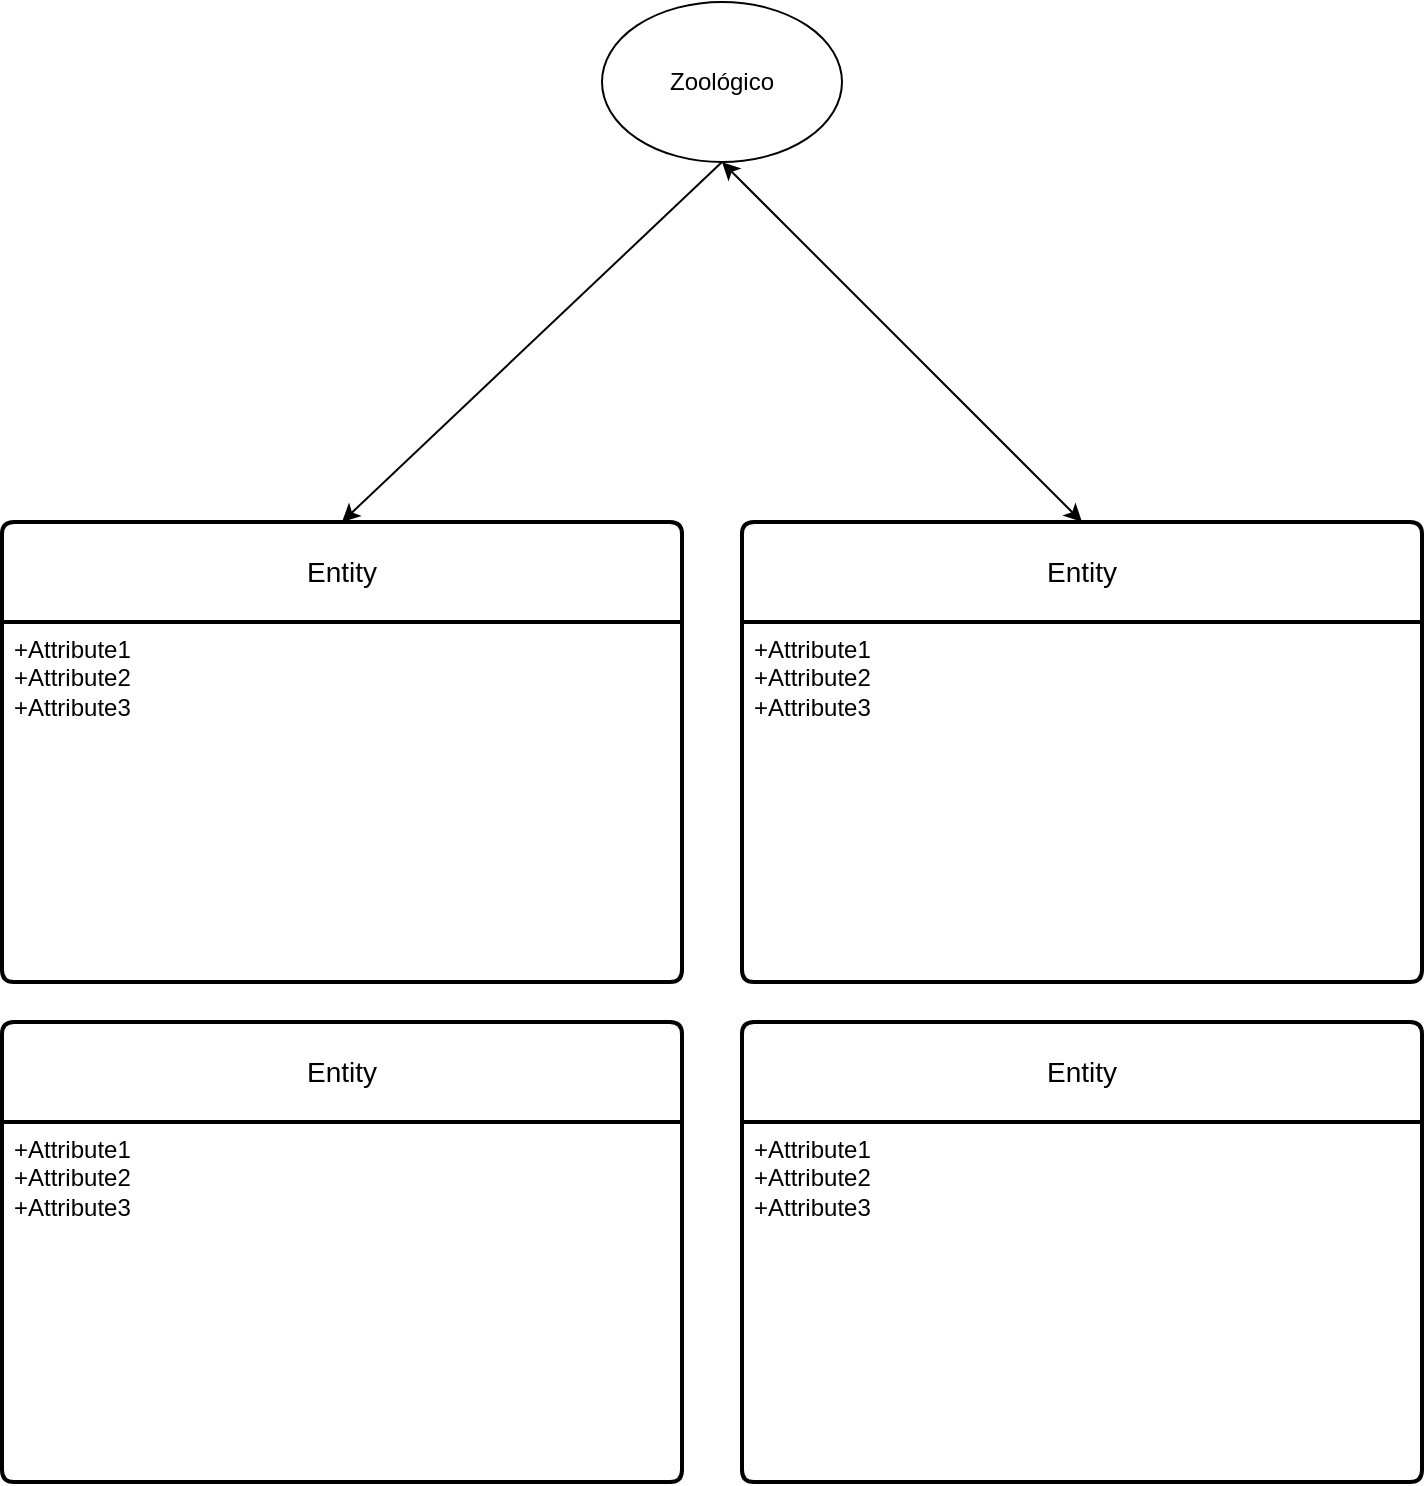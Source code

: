 <mxfile version="23.1.5" type="github">
  <diagram name="Página-1" id="mJLCUhvSLpM9Iwz3uHTD">
    <mxGraphModel dx="839" dy="454" grid="1" gridSize="10" guides="1" tooltips="1" connect="1" arrows="1" fold="1" page="1" pageScale="1" pageWidth="827" pageHeight="1169" math="0" shadow="0">
      <root>
        <mxCell id="0" />
        <mxCell id="1" parent="0" />
        <mxCell id="nwRbtmuTJXpdJ-Nork_Q-15" value="Entity" style="swimlane;childLayout=stackLayout;horizontal=1;startSize=50;horizontalStack=0;rounded=1;fontSize=14;fontStyle=0;strokeWidth=2;resizeParent=0;resizeLast=1;shadow=0;dashed=0;align=center;arcSize=4;whiteSpace=wrap;html=1;" parent="1" vertex="1">
          <mxGeometry x="30" y="550" width="340" height="230" as="geometry" />
        </mxCell>
        <mxCell id="nwRbtmuTJXpdJ-Nork_Q-16" value="+Attribute1&#xa;+Attribute2&#xa;+Attribute3" style="align=left;strokeColor=none;fillColor=none;spacingLeft=4;fontSize=12;verticalAlign=top;resizable=0;rotatable=0;part=1;html=1;" parent="nwRbtmuTJXpdJ-Nork_Q-15" vertex="1">
          <mxGeometry y="50" width="340" height="180" as="geometry" />
        </mxCell>
        <mxCell id="nwRbtmuTJXpdJ-Nork_Q-17" value="Entity" style="swimlane;childLayout=stackLayout;horizontal=1;startSize=50;horizontalStack=0;rounded=1;fontSize=14;fontStyle=0;strokeWidth=2;resizeParent=0;resizeLast=1;shadow=0;dashed=0;align=center;arcSize=4;whiteSpace=wrap;html=1;" parent="1" vertex="1">
          <mxGeometry x="400" y="550" width="340" height="230" as="geometry" />
        </mxCell>
        <mxCell id="nwRbtmuTJXpdJ-Nork_Q-18" value="+Attribute1&#xa;+Attribute2&#xa;+Attribute3" style="align=left;strokeColor=none;fillColor=none;spacingLeft=4;fontSize=12;verticalAlign=top;resizable=0;rotatable=0;part=1;html=1;" parent="nwRbtmuTJXpdJ-Nork_Q-17" vertex="1">
          <mxGeometry y="50" width="340" height="180" as="geometry" />
        </mxCell>
        <mxCell id="7Ote9UqceGY05pYptn74-5" value="Entity" style="swimlane;childLayout=stackLayout;horizontal=1;startSize=50;horizontalStack=0;rounded=1;fontSize=14;fontStyle=0;strokeWidth=2;resizeParent=0;resizeLast=1;shadow=0;dashed=0;align=center;arcSize=4;whiteSpace=wrap;html=1;" vertex="1" parent="1">
          <mxGeometry x="30" y="300" width="340" height="230" as="geometry" />
        </mxCell>
        <mxCell id="7Ote9UqceGY05pYptn74-6" value="+Attribute1&#xa;+Attribute2&#xa;+Attribute3" style="align=left;strokeColor=none;fillColor=none;spacingLeft=4;fontSize=12;verticalAlign=top;resizable=0;rotatable=0;part=1;html=1;" vertex="1" parent="7Ote9UqceGY05pYptn74-5">
          <mxGeometry y="50" width="340" height="180" as="geometry" />
        </mxCell>
        <mxCell id="7Ote9UqceGY05pYptn74-7" value="Entity" style="swimlane;childLayout=stackLayout;horizontal=1;startSize=50;horizontalStack=0;rounded=1;fontSize=14;fontStyle=0;strokeWidth=2;resizeParent=0;resizeLast=1;shadow=0;dashed=0;align=center;arcSize=4;whiteSpace=wrap;html=1;" vertex="1" parent="1">
          <mxGeometry x="400" y="300" width="340" height="230" as="geometry" />
        </mxCell>
        <mxCell id="7Ote9UqceGY05pYptn74-8" value="+Attribute1&#xa;+Attribute2&#xa;+Attribute3" style="align=left;strokeColor=none;fillColor=none;spacingLeft=4;fontSize=12;verticalAlign=top;resizable=0;rotatable=0;part=1;html=1;" vertex="1" parent="7Ote9UqceGY05pYptn74-7">
          <mxGeometry y="50" width="340" height="180" as="geometry" />
        </mxCell>
        <mxCell id="7Ote9UqceGY05pYptn74-9" value="Zoológico" style="ellipse;whiteSpace=wrap;html=1;" vertex="1" parent="1">
          <mxGeometry x="330" y="40" width="120" height="80" as="geometry" />
        </mxCell>
        <mxCell id="7Ote9UqceGY05pYptn74-16" value="" style="endArrow=classic;html=1;rounded=0;exitX=0.5;exitY=1;exitDx=0;exitDy=0;entryX=0.5;entryY=0;entryDx=0;entryDy=0;" edge="1" parent="1" source="7Ote9UqceGY05pYptn74-9" target="7Ote9UqceGY05pYptn74-5">
          <mxGeometry width="50" height="50" relative="1" as="geometry">
            <mxPoint x="320" y="230" as="sourcePoint" />
            <mxPoint x="370" y="180" as="targetPoint" />
          </mxGeometry>
        </mxCell>
        <mxCell id="7Ote9UqceGY05pYptn74-18" value="" style="endArrow=classic;startArrow=classic;html=1;rounded=0;exitX=0.5;exitY=1;exitDx=0;exitDy=0;entryX=0.5;entryY=0;entryDx=0;entryDy=0;" edge="1" parent="1" source="7Ote9UqceGY05pYptn74-9" target="7Ote9UqceGY05pYptn74-7">
          <mxGeometry width="50" height="50" relative="1" as="geometry">
            <mxPoint x="480" y="270" as="sourcePoint" />
            <mxPoint x="530" y="220" as="targetPoint" />
          </mxGeometry>
        </mxCell>
      </root>
    </mxGraphModel>
  </diagram>
</mxfile>
